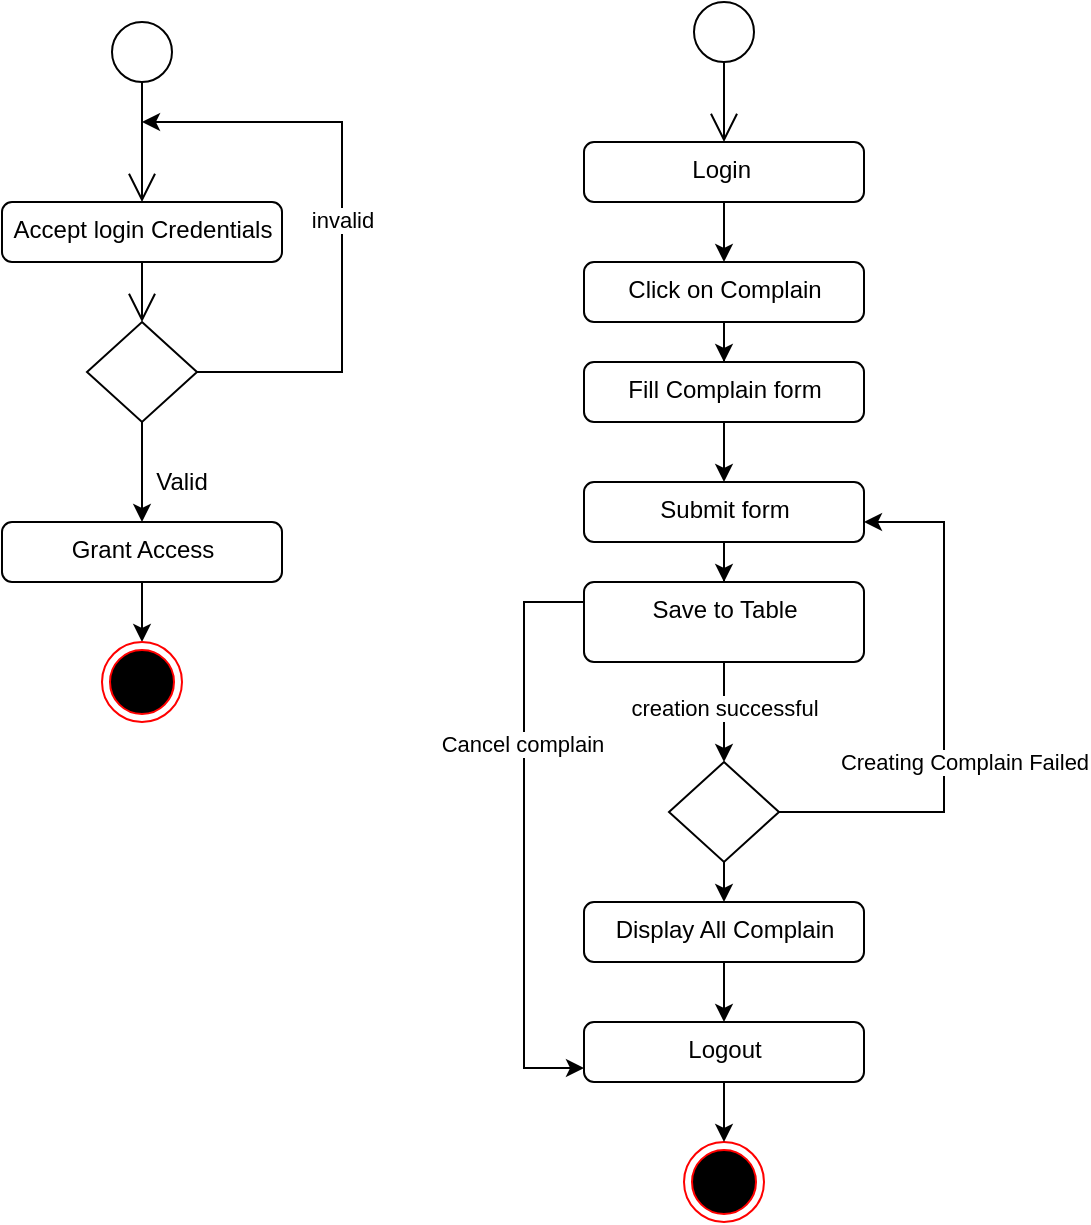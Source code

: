 <mxfile version="13.9.9" type="device"><diagram name="Page-1" id="0783ab3e-0a74-02c8-0abd-f7b4e66b4bec"><mxGraphModel dx="-444" dy="231" grid="1" gridSize="10" guides="1" tooltips="1" connect="1" arrows="1" fold="1" page="1" pageScale="1" pageWidth="850" pageHeight="1100" background="#ffffff" math="0" shadow="0" extFonts="Permanent Marker^https://fonts.googleapis.com/css?family=Permanent+Marker"><root><mxCell id="0"/><mxCell id="1" parent="0"/><mxCell id="NaK3-OcLM-hNMJjaJP2v-2" value="" style="endArrow=open;endFill=1;endSize=12;html=1;exitX=0.5;exitY=1;exitDx=0;exitDy=0;entryX=0.5;entryY=0;entryDx=0;entryDy=0;" parent="1" source="Ill7mPC9_7am8YHePohy-1" target="NaK3-OcLM-hNMJjaJP2v-3" edge="1"><mxGeometry width="160" relative="1" as="geometry"><mxPoint x="1070" y="170" as="sourcePoint"/><mxPoint x="1070" y="220" as="targetPoint"/></mxGeometry></mxCell><mxCell id="NaK3-OcLM-hNMJjaJP2v-3" value="Accept login Credentials" style="html=1;align=center;verticalAlign=top;rounded=1;absoluteArcSize=1;arcSize=10;dashed=0;" parent="1" vertex="1"><mxGeometry x="1000" y="220" width="140" height="30" as="geometry"/></mxCell><mxCell id="NaK3-OcLM-hNMJjaJP2v-4" value="invalid" style="edgeStyle=orthogonalEdgeStyle;rounded=0;orthogonalLoop=1;jettySize=auto;html=1;exitX=1;exitY=0.5;exitDx=0;exitDy=0;" parent="1" source="NaK3-OcLM-hNMJjaJP2v-6" edge="1"><mxGeometry relative="1" as="geometry"><mxPoint x="1070" y="180" as="targetPoint"/><Array as="points"><mxPoint x="1170" y="305"/><mxPoint x="1170" y="180"/></Array></mxGeometry></mxCell><mxCell id="NaK3-OcLM-hNMJjaJP2v-5" style="edgeStyle=orthogonalEdgeStyle;rounded=0;orthogonalLoop=1;jettySize=auto;html=1;exitX=0.5;exitY=1;exitDx=0;exitDy=0;entryX=0.5;entryY=0;entryDx=0;entryDy=0;" parent="1" source="NaK3-OcLM-hNMJjaJP2v-6" target="NaK3-OcLM-hNMJjaJP2v-10" edge="1"><mxGeometry relative="1" as="geometry"/></mxCell><mxCell id="NaK3-OcLM-hNMJjaJP2v-6" value="" style="rhombus;" parent="1" vertex="1"><mxGeometry x="1042.5" y="280" width="55" height="50" as="geometry"/></mxCell><mxCell id="NaK3-OcLM-hNMJjaJP2v-7" value="" style="endArrow=open;endFill=1;endSize=12;html=1;entryX=0.5;entryY=0;entryDx=0;entryDy=0;" parent="1" source="NaK3-OcLM-hNMJjaJP2v-3" target="NaK3-OcLM-hNMJjaJP2v-6" edge="1"><mxGeometry width="160" relative="1" as="geometry"><mxPoint x="1070" y="320" as="sourcePoint"/><mxPoint x="1070" y="370" as="targetPoint"/></mxGeometry></mxCell><mxCell id="NaK3-OcLM-hNMJjaJP2v-8" value="Valid" style="text;html=1;strokeColor=none;fillColor=none;align=center;verticalAlign=middle;whiteSpace=wrap;rounded=0;" parent="1" vertex="1"><mxGeometry x="1070" y="350" width="40" height="20" as="geometry"/></mxCell><mxCell id="NaK3-OcLM-hNMJjaJP2v-9" style="edgeStyle=orthogonalEdgeStyle;rounded=0;orthogonalLoop=1;jettySize=auto;html=1;exitX=0.5;exitY=1;exitDx=0;exitDy=0;" parent="1" source="NaK3-OcLM-hNMJjaJP2v-10" target="NaK3-OcLM-hNMJjaJP2v-11" edge="1"><mxGeometry relative="1" as="geometry"/></mxCell><mxCell id="NaK3-OcLM-hNMJjaJP2v-10" value="Grant Access" style="html=1;align=center;verticalAlign=top;rounded=1;absoluteArcSize=1;arcSize=10;dashed=0;" parent="1" vertex="1"><mxGeometry x="1000" y="380" width="140" height="30" as="geometry"/></mxCell><mxCell id="NaK3-OcLM-hNMJjaJP2v-11" value="" style="ellipse;html=1;shape=endState;fillColor=#000000;strokeColor=#ff0000;" parent="1" vertex="1"><mxGeometry x="1050" y="440" width="40" height="40" as="geometry"/></mxCell><mxCell id="Ill7mPC9_7am8YHePohy-1" value="" style="ellipse;whiteSpace=wrap;html=1;aspect=fixed;" parent="1" vertex="1"><mxGeometry x="1055" y="130" width="30" height="30" as="geometry"/></mxCell><mxCell id="Ill7mPC9_7am8YHePohy-3" value="" style="endArrow=open;endFill=1;endSize=12;html=1;exitX=0.5;exitY=1;exitDx=0;exitDy=0;entryX=0.5;entryY=0;entryDx=0;entryDy=0;" parent="1" source="Ill7mPC9_7am8YHePohy-20" target="Ill7mPC9_7am8YHePohy-5" edge="1"><mxGeometry width="160" relative="1" as="geometry"><mxPoint x="1361" y="150" as="sourcePoint"/><mxPoint x="1361" y="310" as="targetPoint"/></mxGeometry></mxCell><mxCell id="Ill7mPC9_7am8YHePohy-4" style="edgeStyle=orthogonalEdgeStyle;rounded=0;orthogonalLoop=1;jettySize=auto;html=1;exitX=0.5;exitY=1;exitDx=0;exitDy=0;" parent="1" source="Ill7mPC9_7am8YHePohy-18" target="Ill7mPC9_7am8YHePohy-15" edge="1"><mxGeometry relative="1" as="geometry"><mxPoint x="1361" y="270.01" as="sourcePoint"/></mxGeometry></mxCell><mxCell id="Ill7mPC9_7am8YHePohy-5" value="Login&amp;nbsp;" style="html=1;align=center;verticalAlign=top;rounded=1;absoluteArcSize=1;arcSize=10;dashed=0;" parent="1" vertex="1"><mxGeometry x="1291" y="190" width="140" height="30" as="geometry"/></mxCell><mxCell id="Ill7mPC9_7am8YHePohy-29" style="edgeStyle=orthogonalEdgeStyle;rounded=0;orthogonalLoop=1;jettySize=auto;html=1;exitX=0.5;exitY=1;exitDx=0;exitDy=0;entryX=0.5;entryY=0;entryDx=0;entryDy=0;" parent="1" source="Ill7mPC9_7am8YHePohy-9" target="Ill7mPC9_7am8YHePohy-12" edge="1"><mxGeometry relative="1" as="geometry"><mxPoint x="1361" y="570" as="targetPoint"/></mxGeometry></mxCell><mxCell id="Ill7mPC9_7am8YHePohy-32" style="edgeStyle=orthogonalEdgeStyle;rounded=0;orthogonalLoop=1;jettySize=auto;html=1;exitX=1;exitY=0.5;exitDx=0;exitDy=0;" parent="1" source="Ill7mPC9_7am8YHePohy-9" target="Ill7mPC9_7am8YHePohy-21" edge="1"><mxGeometry relative="1" as="geometry"><Array as="points"><mxPoint x="1471" y="525"/><mxPoint x="1471" y="380"/></Array></mxGeometry></mxCell><mxCell id="Ill7mPC9_7am8YHePohy-35" value="Creating Complain Failed" style="edgeLabel;html=1;align=center;verticalAlign=middle;resizable=0;points=[];" parent="Ill7mPC9_7am8YHePohy-32" vertex="1" connectable="0"><mxGeometry x="0.15" relative="1" as="geometry"><mxPoint x="10" y="45.83" as="offset"/></mxGeometry></mxCell><mxCell id="Ill7mPC9_7am8YHePohy-9" value="" style="rhombus;" parent="1" vertex="1"><mxGeometry x="1333.5" y="500" width="55" height="50" as="geometry"/></mxCell><mxCell id="Ill7mPC9_7am8YHePohy-11" style="edgeStyle=orthogonalEdgeStyle;rounded=0;orthogonalLoop=1;jettySize=auto;html=1;exitX=0.5;exitY=1;exitDx=0;exitDy=0;entryX=0.5;entryY=0;entryDx=0;entryDy=0;" parent="1" source="Ill7mPC9_7am8YHePohy-12" target="Ill7mPC9_7am8YHePohy-16" edge="1"><mxGeometry relative="1" as="geometry"/></mxCell><mxCell id="Ill7mPC9_7am8YHePohy-12" value="Display All Complain" style="html=1;align=center;verticalAlign=top;rounded=1;absoluteArcSize=1;arcSize=10;dashed=0;" parent="1" vertex="1"><mxGeometry x="1291" y="570" width="140" height="30" as="geometry"/></mxCell><mxCell id="Ill7mPC9_7am8YHePohy-13" value="" style="ellipse;html=1;shape=endState;fillColor=#000000;strokeColor=#ff0000;" parent="1" vertex="1"><mxGeometry x="1341" y="690" width="40" height="40" as="geometry"/></mxCell><mxCell id="Ill7mPC9_7am8YHePohy-26" style="edgeStyle=orthogonalEdgeStyle;rounded=0;orthogonalLoop=1;jettySize=auto;html=1;exitX=0.5;exitY=1;exitDx=0;exitDy=0;entryX=0.5;entryY=0;entryDx=0;entryDy=0;" parent="1" source="Ill7mPC9_7am8YHePohy-15" target="Ill7mPC9_7am8YHePohy-21" edge="1"><mxGeometry relative="1" as="geometry"/></mxCell><mxCell id="Ill7mPC9_7am8YHePohy-15" value="Fill Complain form" style="html=1;align=center;verticalAlign=top;rounded=1;absoluteArcSize=1;arcSize=10;dashed=0;" parent="1" vertex="1"><mxGeometry x="1291" y="300" width="140" height="30" as="geometry"/></mxCell><mxCell id="Ill7mPC9_7am8YHePohy-31" style="edgeStyle=orthogonalEdgeStyle;rounded=0;orthogonalLoop=1;jettySize=auto;html=1;exitX=0.5;exitY=1;exitDx=0;exitDy=0;entryX=0.5;entryY=0;entryDx=0;entryDy=0;" parent="1" source="Ill7mPC9_7am8YHePohy-16" target="Ill7mPC9_7am8YHePohy-13" edge="1"><mxGeometry relative="1" as="geometry"/></mxCell><mxCell id="Ill7mPC9_7am8YHePohy-16" value="Logout" style="html=1;align=center;verticalAlign=top;rounded=1;absoluteArcSize=1;arcSize=10;dashed=0;" parent="1" vertex="1"><mxGeometry x="1291" y="630" width="140" height="30" as="geometry"/></mxCell><mxCell id="Ill7mPC9_7am8YHePohy-18" value="Click on Complain" style="html=1;align=center;verticalAlign=top;rounded=1;absoluteArcSize=1;arcSize=10;dashed=0;" parent="1" vertex="1"><mxGeometry x="1291" y="250" width="140" height="30" as="geometry"/></mxCell><mxCell id="Ill7mPC9_7am8YHePohy-19" style="edgeStyle=orthogonalEdgeStyle;rounded=0;orthogonalLoop=1;jettySize=auto;html=1;exitX=0.5;exitY=1;exitDx=0;exitDy=0;entryX=0.5;entryY=0;entryDx=0;entryDy=0;" parent="1" source="Ill7mPC9_7am8YHePohy-5" target="Ill7mPC9_7am8YHePohy-18" edge="1"><mxGeometry relative="1" as="geometry"><mxPoint x="1371" y="230" as="sourcePoint"/><mxPoint x="1371" y="390" as="targetPoint"/></mxGeometry></mxCell><mxCell id="Ill7mPC9_7am8YHePohy-20" value="" style="ellipse;whiteSpace=wrap;html=1;aspect=fixed;" parent="1" vertex="1"><mxGeometry x="1346" y="120" width="30" height="30" as="geometry"/></mxCell><mxCell id="Ill7mPC9_7am8YHePohy-27" style="edgeStyle=orthogonalEdgeStyle;rounded=0;orthogonalLoop=1;jettySize=auto;html=1;exitX=0.5;exitY=1;exitDx=0;exitDy=0;" parent="1" source="Ill7mPC9_7am8YHePohy-21" target="Ill7mPC9_7am8YHePohy-22" edge="1"><mxGeometry relative="1" as="geometry"/></mxCell><mxCell id="Ill7mPC9_7am8YHePohy-21" value="Submit form" style="html=1;align=center;verticalAlign=top;rounded=1;absoluteArcSize=1;arcSize=10;dashed=0;" parent="1" vertex="1"><mxGeometry x="1291" y="360" width="140" height="30" as="geometry"/></mxCell><mxCell id="Ill7mPC9_7am8YHePohy-28" style="edgeStyle=orthogonalEdgeStyle;rounded=0;orthogonalLoop=1;jettySize=auto;html=1;exitX=0.5;exitY=1;exitDx=0;exitDy=0;entryX=0.5;entryY=0;entryDx=0;entryDy=0;" parent="1" source="Ill7mPC9_7am8YHePohy-22" target="Ill7mPC9_7am8YHePohy-9" edge="1"><mxGeometry relative="1" as="geometry"/></mxCell><mxCell id="Ill7mPC9_7am8YHePohy-34" value="creation successful" style="edgeLabel;html=1;align=center;verticalAlign=middle;resizable=0;points=[];" parent="Ill7mPC9_7am8YHePohy-28" vertex="1" connectable="0"><mxGeometry x="-0.092" relative="1" as="geometry"><mxPoint as="offset"/></mxGeometry></mxCell><mxCell id="Ill7mPC9_7am8YHePohy-39" style="edgeStyle=orthogonalEdgeStyle;rounded=0;orthogonalLoop=1;jettySize=auto;html=1;exitX=0;exitY=0.75;exitDx=0;exitDy=0;" parent="1" target="Ill7mPC9_7am8YHePohy-16" edge="1"><mxGeometry relative="1" as="geometry"><Array as="points"><mxPoint x="1261" y="420"/><mxPoint x="1261" y="653"/></Array><mxPoint x="1291" y="420" as="sourcePoint"/></mxGeometry></mxCell><mxCell id="Ill7mPC9_7am8YHePohy-40" value="Cancel complain" style="edgeLabel;html=1;align=center;verticalAlign=middle;resizable=0;points=[];" parent="Ill7mPC9_7am8YHePohy-39" vertex="1" connectable="0"><mxGeometry x="-0.315" y="-1" relative="1" as="geometry"><mxPoint as="offset"/></mxGeometry></mxCell><mxCell id="Ill7mPC9_7am8YHePohy-22" value="Save to Table" style="html=1;align=center;verticalAlign=top;rounded=1;absoluteArcSize=1;arcSize=10;dashed=0;" parent="1" vertex="1"><mxGeometry x="1291" y="410" width="140" height="40" as="geometry"/></mxCell></root></mxGraphModel></diagram></mxfile>